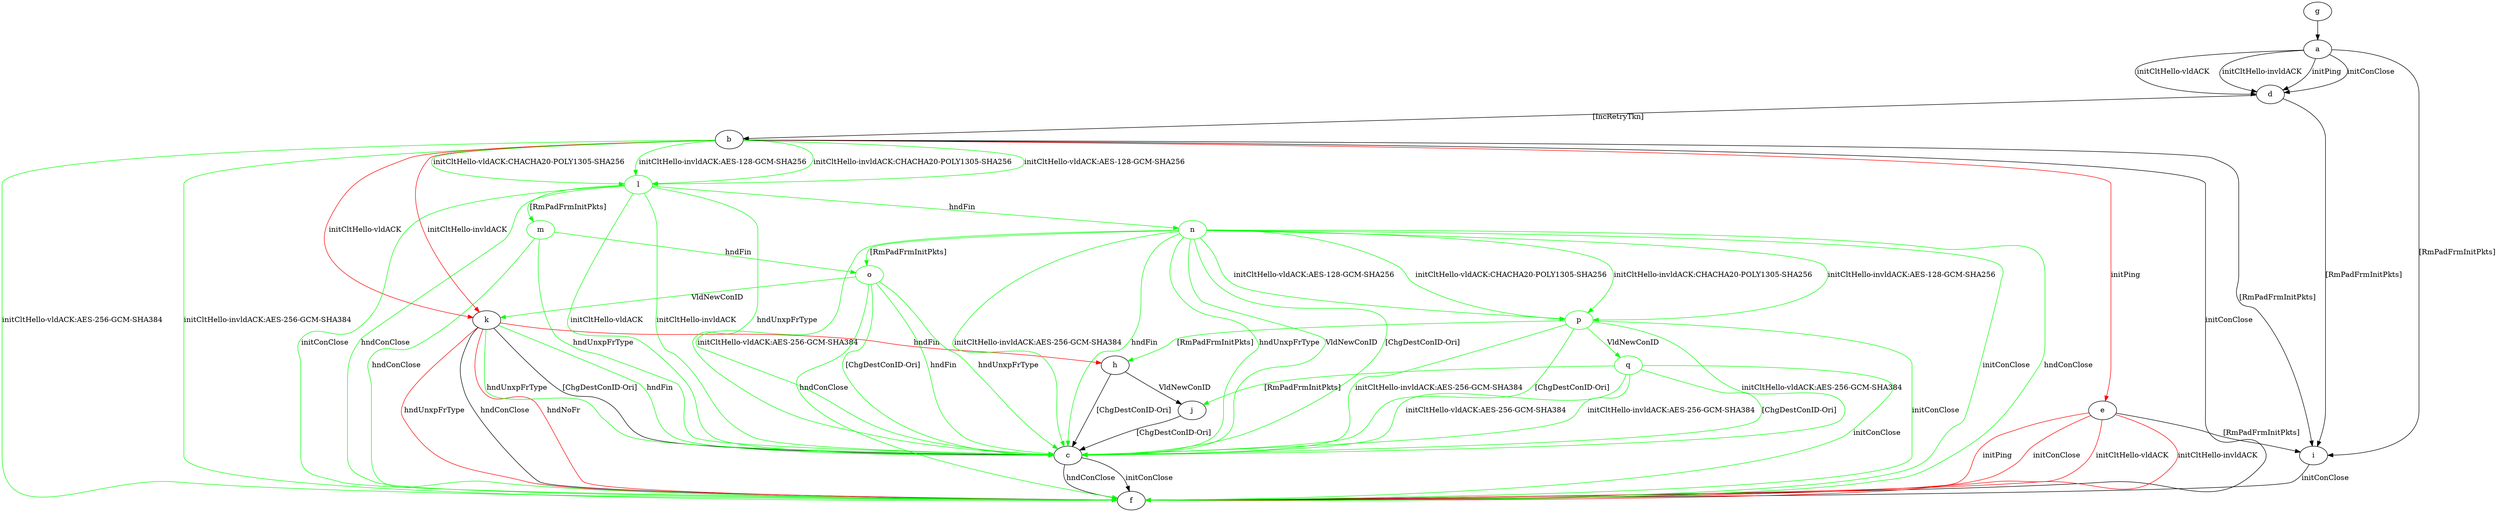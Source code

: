digraph "" {
	a -> d	[key=0,
		label="initPing "];
	a -> d	[key=1,
		label="initConClose "];
	a -> d	[key=2,
		label="initCltHello-vldACK "];
	a -> d	[key=3,
		label="initCltHello-invldACK "];
	a -> i	[key=0,
		label="[RmPadFrmInitPkts] "];
	b -> e	[key=0,
		color=red,
		label="initPing "];
	b -> f	[key=0,
		label="initConClose "];
	b -> f	[key=1,
		color=green,
		label="initCltHello-vldACK:AES-256-GCM-SHA384 "];
	b -> f	[key=2,
		color=green,
		label="initCltHello-invldACK:AES-256-GCM-SHA384 "];
	b -> i	[key=0,
		label="[RmPadFrmInitPkts] "];
	b -> k	[key=0,
		color=red,
		label="initCltHello-vldACK "];
	b -> k	[key=1,
		color=red,
		label="initCltHello-invldACK "];
	l	[color=green];
	b -> l	[key=0,
		color=green,
		label="initCltHello-vldACK:AES-128-GCM-SHA256 "];
	b -> l	[key=1,
		color=green,
		label="initCltHello-vldACK:CHACHA20-POLY1305-SHA256 "];
	b -> l	[key=2,
		color=green,
		label="initCltHello-invldACK:AES-128-GCM-SHA256 "];
	b -> l	[key=3,
		color=green,
		label="initCltHello-invldACK:CHACHA20-POLY1305-SHA256 "];
	c -> f	[key=0,
		label="initConClose "];
	c -> f	[key=1,
		label="hndConClose "];
	d -> b	[key=0,
		label="[IncRetryTkn] "];
	d -> i	[key=0,
		label="[RmPadFrmInitPkts] "];
	e -> f	[key=0,
		color=red,
		label="initPing "];
	e -> f	[key=1,
		color=red,
		label="initConClose "];
	e -> f	[key=2,
		color=red,
		label="initCltHello-vldACK "];
	e -> f	[key=3,
		color=red,
		label="initCltHello-invldACK "];
	e -> i	[key=0,
		label="[RmPadFrmInitPkts] "];
	g -> a	[key=0];
	h -> c	[key=0,
		label="[ChgDestConID-Ori] "];
	h -> j	[key=0,
		label="VldNewConID "];
	i -> f	[key=0,
		label="initConClose "];
	j -> c	[key=0,
		label="[ChgDestConID-Ori] "];
	k -> c	[key=0,
		label="[ChgDestConID-Ori] "];
	k -> c	[key=1,
		color=green,
		label="hndFin "];
	k -> c	[key=2,
		color=green,
		label="hndUnxpFrType "];
	k -> f	[key=0,
		label="hndConClose "];
	k -> f	[key=1,
		color=red,
		label="hndNoFr "];
	k -> f	[key=2,
		color=red,
		label="hndUnxpFrType "];
	k -> h	[key=0,
		color=red,
		label="hndFin "];
	l -> c	[key=0,
		color=green,
		label="initCltHello-vldACK "];
	l -> c	[key=1,
		color=green,
		label="initCltHello-invldACK "];
	l -> c	[key=2,
		color=green,
		label="hndUnxpFrType "];
	l -> f	[key=0,
		color=green,
		label="initConClose "];
	l -> f	[key=1,
		color=green,
		label="hndConClose "];
	m	[color=green];
	l -> m	[key=0,
		color=green,
		label="[RmPadFrmInitPkts] "];
	n	[color=green];
	l -> n	[key=0,
		color=green,
		label="hndFin "];
	m -> c	[key=0,
		color=green,
		label="hndUnxpFrType "];
	m -> f	[key=0,
		color=green,
		label="hndConClose "];
	o	[color=green];
	m -> o	[key=0,
		color=green,
		label="hndFin "];
	n -> c	[key=0,
		color=green,
		label="initCltHello-vldACK:AES-256-GCM-SHA384 "];
	n -> c	[key=1,
		color=green,
		label="initCltHello-invldACK:AES-256-GCM-SHA384 "];
	n -> c	[key=2,
		color=green,
		label="hndFin "];
	n -> c	[key=3,
		color=green,
		label="hndUnxpFrType "];
	n -> c	[key=4,
		color=green,
		label="VldNewConID "];
	n -> c	[key=5,
		color=green,
		label="[ChgDestConID-Ori] "];
	n -> f	[key=0,
		color=green,
		label="initConClose "];
	n -> f	[key=1,
		color=green,
		label="hndConClose "];
	n -> o	[key=0,
		color=green,
		label="[RmPadFrmInitPkts] "];
	p	[color=green];
	n -> p	[key=0,
		color=green,
		label="initCltHello-vldACK:AES-128-GCM-SHA256 "];
	n -> p	[key=1,
		color=green,
		label="initCltHello-vldACK:CHACHA20-POLY1305-SHA256 "];
	n -> p	[key=2,
		color=green,
		label="initCltHello-invldACK:AES-128-GCM-SHA256 "];
	n -> p	[key=3,
		color=green,
		label="initCltHello-invldACK:CHACHA20-POLY1305-SHA256 "];
	o -> c	[key=0,
		color=green,
		label="hndFin "];
	o -> c	[key=1,
		color=green,
		label="hndUnxpFrType "];
	o -> c	[key=2,
		color=green,
		label="[ChgDestConID-Ori] "];
	o -> f	[key=0,
		color=green,
		label="hndConClose "];
	o -> k	[key=0,
		color=green,
		label="VldNewConID "];
	p -> c	[key=0,
		color=green,
		label="initCltHello-vldACK:AES-256-GCM-SHA384 "];
	p -> c	[key=1,
		color=green,
		label="initCltHello-invldACK:AES-256-GCM-SHA384 "];
	p -> c	[key=2,
		color=green,
		label="[ChgDestConID-Ori] "];
	p -> f	[key=0,
		color=green,
		label="initConClose "];
	p -> h	[key=0,
		color=green,
		label="[RmPadFrmInitPkts] "];
	q	[color=green];
	p -> q	[key=0,
		color=green,
		label="VldNewConID "];
	q -> c	[key=0,
		color=green,
		label="initCltHello-vldACK:AES-256-GCM-SHA384 "];
	q -> c	[key=1,
		color=green,
		label="initCltHello-invldACK:AES-256-GCM-SHA384 "];
	q -> c	[key=2,
		color=green,
		label="[ChgDestConID-Ori] "];
	q -> f	[key=0,
		color=green,
		label="initConClose "];
	q -> j	[key=0,
		color=green,
		label="[RmPadFrmInitPkts] "];
}
